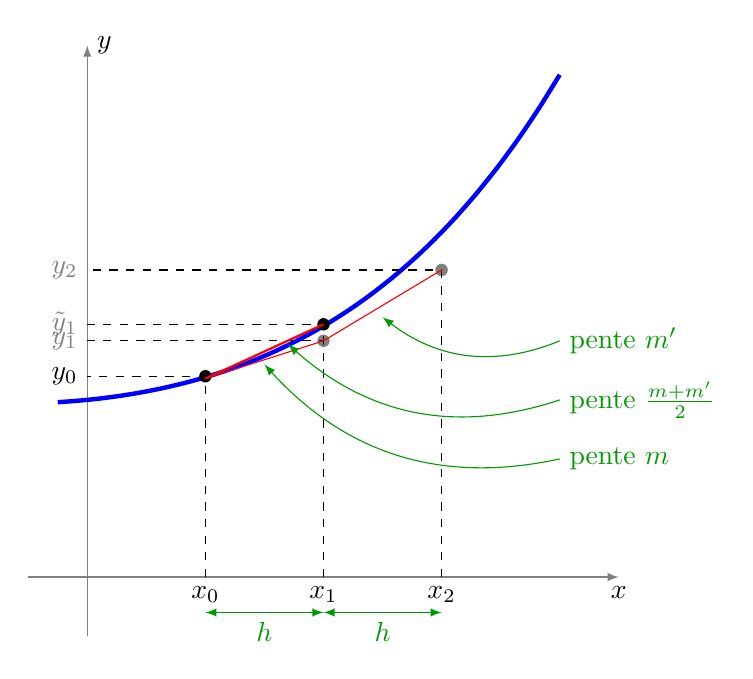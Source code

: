 
\begin{tikzpicture}[scale=1.5]

      \draw[->,>=latex, gray] (-0.5,0)--(4.5,0) node[below,black] {$x$};
      \draw[->,>=latex, gray] (0,-0.5)--(0,4.5) node[right,black] {$y$};

	  \draw[ultra thick, color=blue,domain=-0.250:4,smooth] plot (\x,{0.5-0.3*\x+exp(0.4*\x)});



     \fill (1,1.7) circle (1.5pt);
      \node[below] at (1,0) {$x_0$};
	  \node[left] at (0,1.7) {$y_0$};
      \draw[dashed] (1,0) -- (1,1.7)--(0,1.7);

     \fill[gray] (2,2) circle (1.5pt);
      \node[below] at (2,0) {$x_1$};
	  \node[gray, left] at (0,2) {$y_1$};
      \draw[dashed] (2,0) -- (2,2)--(0,2);

     \fill[gray] (3,2.6) circle (1.5pt);
      \node[below] at (3,0) {$x_2$};
	  \node[gray, left] at (0,2.6) {$y_2$};
      \draw[dashed] (3,0) -- (3,2.6)--(0,2.6);

     \fill (2,2.14) circle (1.5pt);
	  \node[gray, left] at (0,2.14) {$\tilde y_1$};
      \draw[dashed] (2,0) -- (2,2.14)--(0,2.14);

  \draw[red] (1,1.68)--(2,2)--++(1,0.6);
 \draw[red,thick] (1,1.68)--++(1,0.46);
%  \draw[red,thick] (2,2.13)--++(1,0.6);

\begin{scope}[green!60!black]
	\draw[<->,>=latex] (1,-0.3) -- (2,-0.3) node[midway, below]{$h$};
	\draw[<->,>=latex] (2,-0.3) -- (3,-0.3) node[midway, below]{$h$};
\end{scope}

  \draw[<-,>=latex,green!60!black] (1.5,1.8) to[bend right] (4,1) node[right] {pente $m$};
  \draw[<-,>=latex,green!60!black] (2.5,2.2) to[bend right] (4,2) node[right] {pente $m'$};
  \draw[<-,>=latex,green!60!black] (1.7,1.97) to[bend right] (4,1.5) node[right] {pente $\frac{m+m'}{2}$};
\end{tikzpicture}
